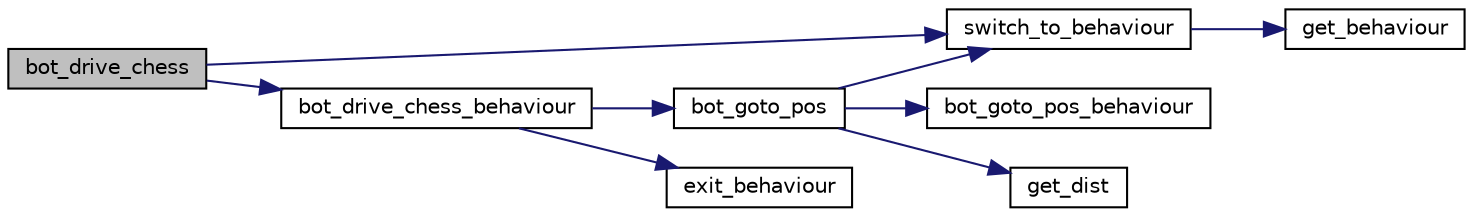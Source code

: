 digraph G
{
  edge [fontname="Helvetica",fontsize="10",labelfontname="Helvetica",labelfontsize="10"];
  node [fontname="Helvetica",fontsize="10",shape=record];
  rankdir="LR";
  Node1 [label="bot_drive_chess",height=0.2,width=0.4,color="black", fillcolor="grey75", style="filled" fontcolor="black"];
  Node1 -> Node2 [color="midnightblue",fontsize="10",style="solid",fontname="Helvetica"];
  Node2 [label="switch_to_behaviour",height=0.2,width=0.4,color="black", fillcolor="white", style="filled",URL="$bot-logic_8c.html#a123152ecfcd89545c2603cb3f2e873c9",tooltip="Ruft ein anderes Verhalten auf und merkt sich den Ruecksprung return_from_behaviour() kehrt dann spae..."];
  Node2 -> Node3 [color="midnightblue",fontsize="10",style="solid",fontname="Helvetica"];
  Node3 [label="get_behaviour",height=0.2,width=0.4,color="black", fillcolor="white", style="filled",URL="$bot-logic_8c.html#a11e7a95fd56f9703bd2bd9c61300df6c",tooltip="Liefert das Verhalten zurueck, welches durch function implementiert ist."];
  Node1 -> Node4 [color="midnightblue",fontsize="10",style="solid",fontname="Helvetica"];
  Node4 [label="bot_drive_chess_behaviour",height=0.2,width=0.4,color="black", fillcolor="white", style="filled",URL="$behaviour__drive__chess_8c.html#ad37110be4ffdffe8cd761cdf25d940dc"];
  Node4 -> Node5 [color="midnightblue",fontsize="10",style="solid",fontname="Helvetica"];
  Node5 [label="bot_goto_pos",height=0.2,width=0.4,color="black", fillcolor="white", style="filled",URL="$behaviour__goto__pos_8c.html#ab5ed29ca0a737f151df82f8babc00170"];
  Node5 -> Node2 [color="midnightblue",fontsize="10",style="solid",fontname="Helvetica"];
  Node5 -> Node6 [color="midnightblue",fontsize="10",style="solid",fontname="Helvetica"];
  Node6 [label="bot_goto_pos_behaviour",height=0.2,width=0.4,color="black", fillcolor="white", style="filled",URL="$behaviour__goto__pos_8c.html#a438ebcd779ae602e208e9ebe3b9aee44"];
  Node5 -> Node7 [color="midnightblue",fontsize="10",style="solid",fontname="Helvetica"];
  Node7 [label="get_dist",height=0.2,width=0.4,color="black", fillcolor="white", style="filled",URL="$math__utils_8c.html#a21ef181ca9f0913051fc5e75fb8ae2b7",tooltip="Ermittlung des Quadrat-Abstands zwischen zwei Punkten."];
  Node4 -> Node8 [color="midnightblue",fontsize="10",style="solid",fontname="Helvetica"];
  Node8 [label="exit_behaviour",height=0.2,width=0.4,color="black", fillcolor="white", style="filled",URL="$bot-logic_8c.html#ae957e610d7a3b2034084f87277a319de",tooltip="Kehrt zum aufrufenden Verhalten zurueck und setzt den Status auf Erfolg oder Misserfolg."];
}
